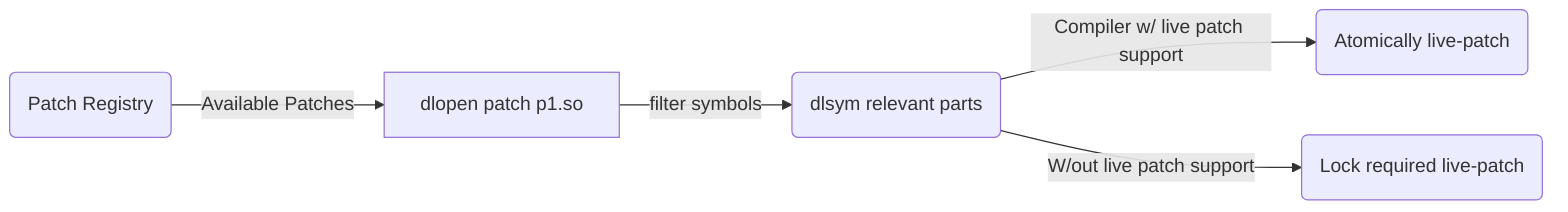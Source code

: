graph LR;
  registry(Patch Registry)
  dlopen[dlopen patch p1.so]
  dlsym(dlsym relevant parts)
  supported(Atomically live-patch)
  nosupport(Lock required live-patch)

  registry -->|Available Patches| dlopen
  dlopen -->|filter symbols| dlsym
  dlsym -->|Compiler w/ live patch support| supported
  dlsym -->|W/out live patch support| nosupport